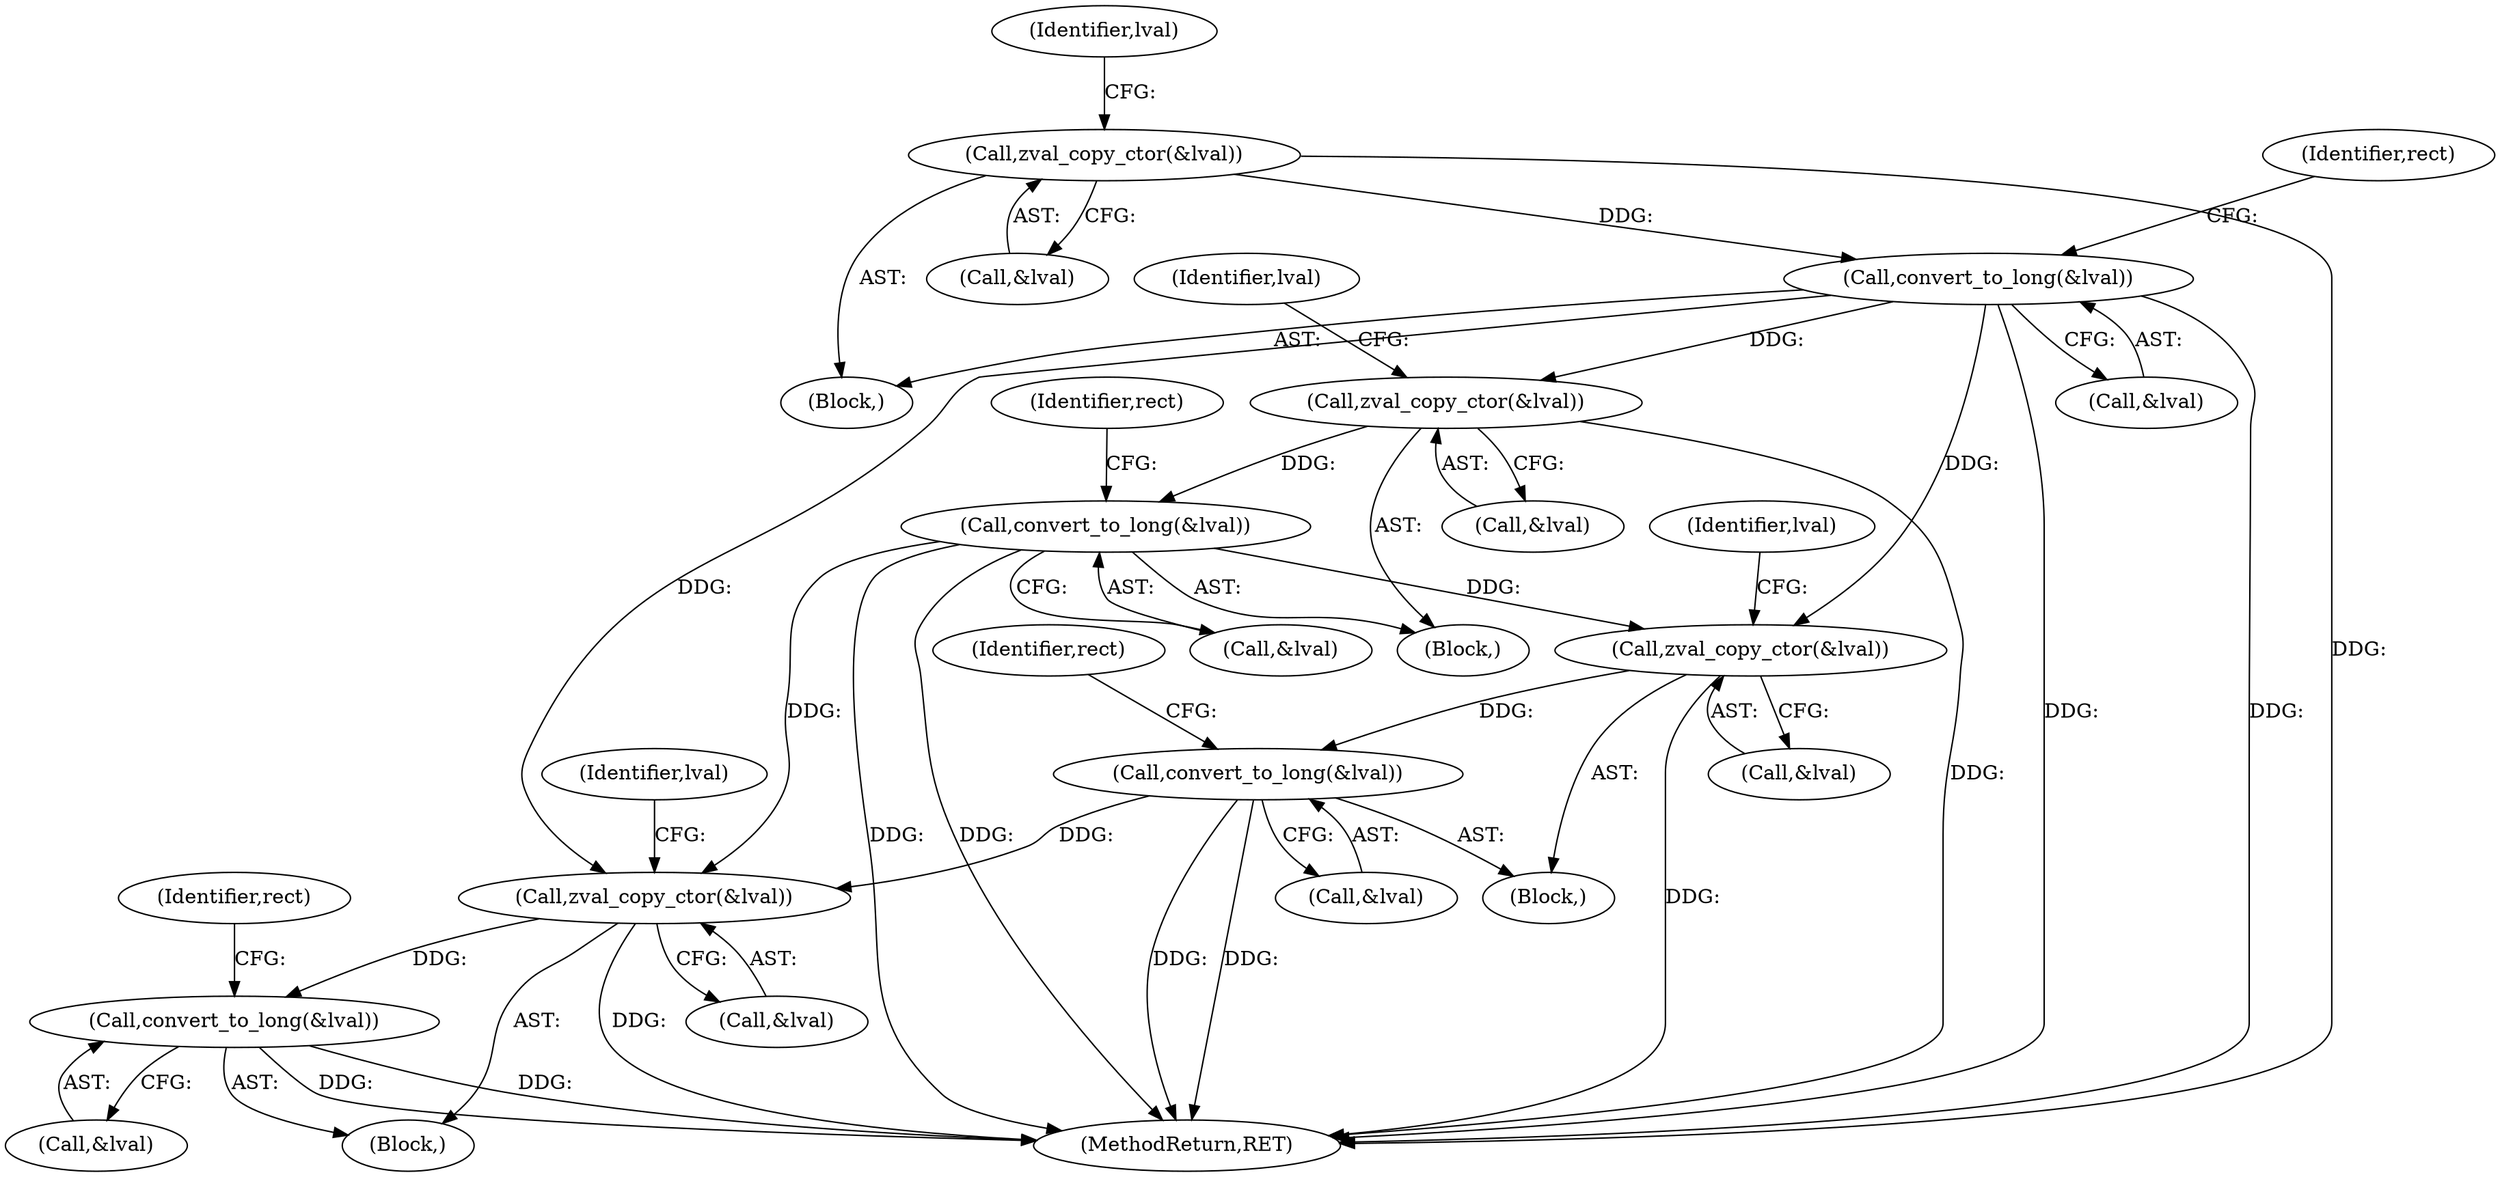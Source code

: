 digraph "0_php-src_2938329ce19cb8c4197dec146c3ec887c6f61d01_1@API" {
"1000293" [label="(Call,zval_copy_ctor(&lval))"];
"1000247" [label="(Call,convert_to_long(&lval))"];
"1000244" [label="(Call,zval_copy_ctor(&lval))"];
"1000198" [label="(Call,convert_to_long(&lval))"];
"1000195" [label="(Call,zval_copy_ctor(&lval))"];
"1000149" [label="(Call,convert_to_long(&lval))"];
"1000146" [label="(Call,zval_copy_ctor(&lval))"];
"1000296" [label="(Call,convert_to_long(&lval))"];
"1000249" [label="(Identifier,lval)"];
"1000247" [label="(Call,convert_to_long(&lval))"];
"1000244" [label="(Call,zval_copy_ctor(&lval))"];
"1000199" [label="(Call,&lval)"];
"1000151" [label="(Identifier,lval)"];
"1000237" [label="(Block,)"];
"1000298" [label="(Identifier,lval)"];
"1000297" [label="(Call,&lval)"];
"1000286" [label="(Block,)"];
"1000196" [label="(Call,&lval)"];
"1000293" [label="(Call,zval_copy_ctor(&lval))"];
"1000147" [label="(Call,&lval)"];
"1000150" [label="(Call,&lval)"];
"1000301" [label="(Identifier,rect)"];
"1000200" [label="(Identifier,lval)"];
"1000294" [label="(Call,&lval)"];
"1000149" [label="(Call,convert_to_long(&lval))"];
"1000198" [label="(Call,convert_to_long(&lval))"];
"1000195" [label="(Call,zval_copy_ctor(&lval))"];
"1000334" [label="(MethodReturn,RET)"];
"1000203" [label="(Identifier,rect)"];
"1000252" [label="(Identifier,rect)"];
"1000245" [label="(Call,&lval)"];
"1000296" [label="(Call,convert_to_long(&lval))"];
"1000139" [label="(Block,)"];
"1000154" [label="(Identifier,rect)"];
"1000248" [label="(Call,&lval)"];
"1000146" [label="(Call,zval_copy_ctor(&lval))"];
"1000188" [label="(Block,)"];
"1000293" -> "1000286"  [label="AST: "];
"1000293" -> "1000294"  [label="CFG: "];
"1000294" -> "1000293"  [label="AST: "];
"1000298" -> "1000293"  [label="CFG: "];
"1000293" -> "1000334"  [label="DDG: "];
"1000247" -> "1000293"  [label="DDG: "];
"1000198" -> "1000293"  [label="DDG: "];
"1000149" -> "1000293"  [label="DDG: "];
"1000293" -> "1000296"  [label="DDG: "];
"1000247" -> "1000237"  [label="AST: "];
"1000247" -> "1000248"  [label="CFG: "];
"1000248" -> "1000247"  [label="AST: "];
"1000252" -> "1000247"  [label="CFG: "];
"1000247" -> "1000334"  [label="DDG: "];
"1000247" -> "1000334"  [label="DDG: "];
"1000244" -> "1000247"  [label="DDG: "];
"1000244" -> "1000237"  [label="AST: "];
"1000244" -> "1000245"  [label="CFG: "];
"1000245" -> "1000244"  [label="AST: "];
"1000249" -> "1000244"  [label="CFG: "];
"1000244" -> "1000334"  [label="DDG: "];
"1000198" -> "1000244"  [label="DDG: "];
"1000149" -> "1000244"  [label="DDG: "];
"1000198" -> "1000188"  [label="AST: "];
"1000198" -> "1000199"  [label="CFG: "];
"1000199" -> "1000198"  [label="AST: "];
"1000203" -> "1000198"  [label="CFG: "];
"1000198" -> "1000334"  [label="DDG: "];
"1000198" -> "1000334"  [label="DDG: "];
"1000195" -> "1000198"  [label="DDG: "];
"1000195" -> "1000188"  [label="AST: "];
"1000195" -> "1000196"  [label="CFG: "];
"1000196" -> "1000195"  [label="AST: "];
"1000200" -> "1000195"  [label="CFG: "];
"1000195" -> "1000334"  [label="DDG: "];
"1000149" -> "1000195"  [label="DDG: "];
"1000149" -> "1000139"  [label="AST: "];
"1000149" -> "1000150"  [label="CFG: "];
"1000150" -> "1000149"  [label="AST: "];
"1000154" -> "1000149"  [label="CFG: "];
"1000149" -> "1000334"  [label="DDG: "];
"1000149" -> "1000334"  [label="DDG: "];
"1000146" -> "1000149"  [label="DDG: "];
"1000146" -> "1000139"  [label="AST: "];
"1000146" -> "1000147"  [label="CFG: "];
"1000147" -> "1000146"  [label="AST: "];
"1000151" -> "1000146"  [label="CFG: "];
"1000146" -> "1000334"  [label="DDG: "];
"1000296" -> "1000286"  [label="AST: "];
"1000296" -> "1000297"  [label="CFG: "];
"1000297" -> "1000296"  [label="AST: "];
"1000301" -> "1000296"  [label="CFG: "];
"1000296" -> "1000334"  [label="DDG: "];
"1000296" -> "1000334"  [label="DDG: "];
}
